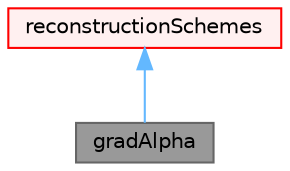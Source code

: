 digraph "gradAlpha"
{
 // LATEX_PDF_SIZE
  bgcolor="transparent";
  edge [fontname=Helvetica,fontsize=10,labelfontname=Helvetica,labelfontsize=10];
  node [fontname=Helvetica,fontsize=10,shape=box,height=0.2,width=0.4];
  Node1 [id="Node000001",label="gradAlpha",height=0.2,width=0.4,color="gray40", fillcolor="grey60", style="filled", fontcolor="black",tooltip="Reconstructs an interface (centre and normal vector) consisting of planes to match the internal fluid..."];
  Node2 -> Node1 [id="edge1_Node000001_Node000002",dir="back",color="steelblue1",style="solid",tooltip=" "];
  Node2 [id="Node000002",label="reconstructionSchemes",height=0.2,width=0.4,color="red", fillcolor="#FFF0F0", style="filled",URL="$classFoam_1_1reconstructionSchemes.html",tooltip="Original code supplied by Henning Scheufler, DLR (2019)"];
}
